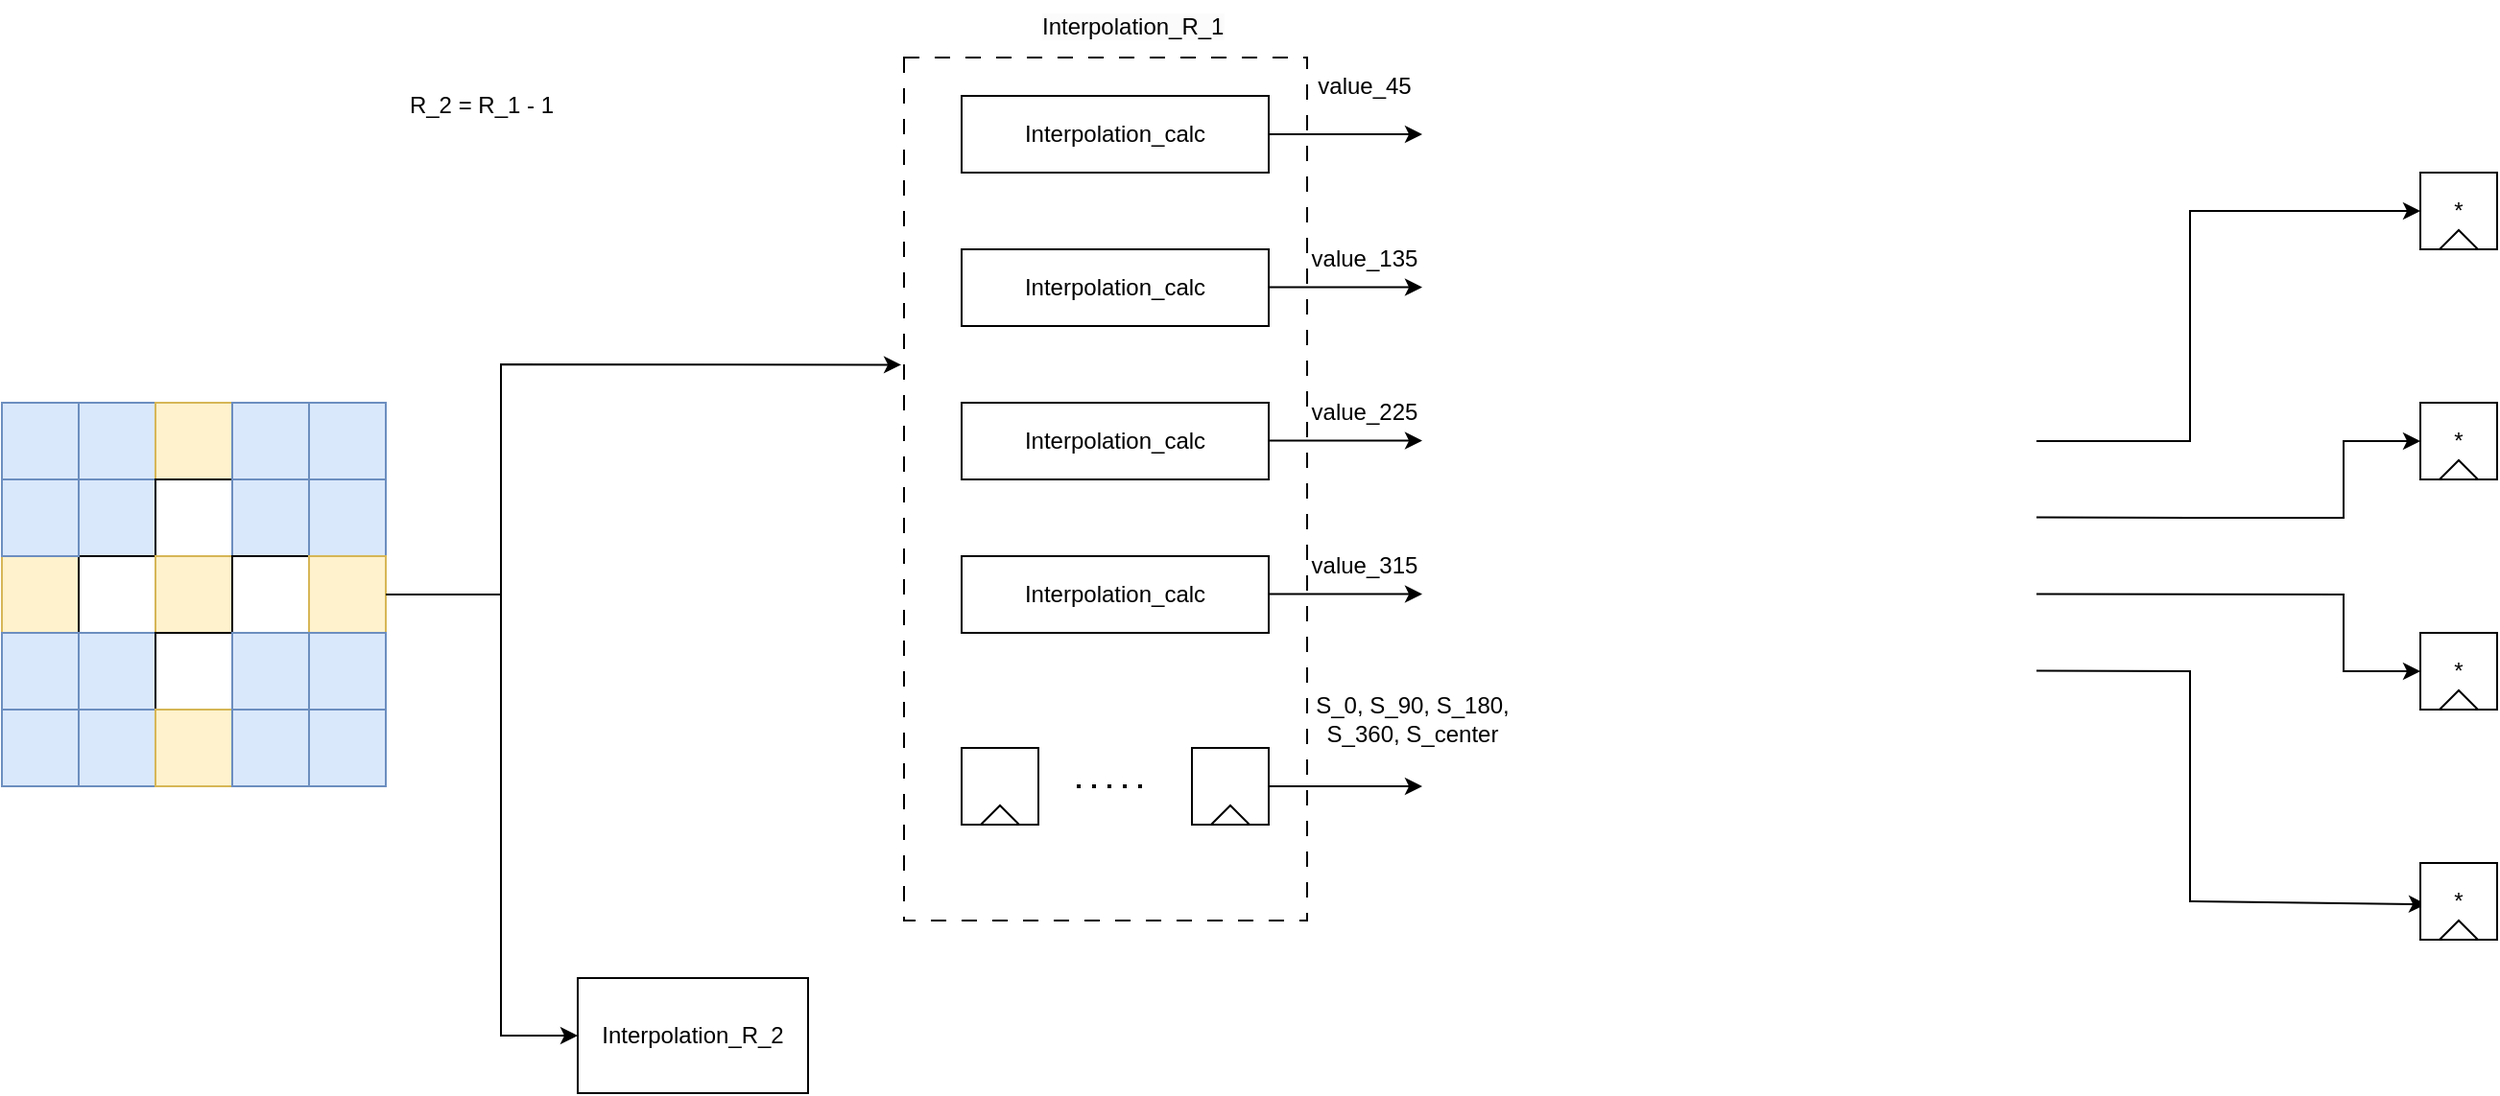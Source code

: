 <mxfile version="26.0.2">
  <diagram name="Page-1" id="bHiY7E8MZXqaX8_W893R">
    <mxGraphModel dx="2170" dy="1773" grid="1" gridSize="10" guides="1" tooltips="1" connect="1" arrows="1" fold="1" page="1" pageScale="1" pageWidth="850" pageHeight="1100" math="0" shadow="0">
      <root>
        <mxCell id="0" />
        <mxCell id="1" parent="0" />
        <mxCell id="ul5OAk2x1ltRjNjxx2wc-6" value="" style="endArrow=classic;html=1;rounded=0;entryX=0;entryY=0.5;entryDx=0;entryDy=0;" edge="1" parent="1" target="ul5OAk2x1ltRjNjxx2wc-93">
          <mxGeometry width="50" height="50" relative="1" as="geometry">
            <mxPoint x="400" y="180" as="sourcePoint" />
            <mxPoint x="480" y="180" as="targetPoint" />
            <Array as="points">
              <mxPoint x="480" y="180" />
              <mxPoint x="480" y="60" />
            </Array>
          </mxGeometry>
        </mxCell>
        <mxCell id="ul5OAk2x1ltRjNjxx2wc-7" value="" style="endArrow=classic;html=1;rounded=0;entryX=0;entryY=0.5;entryDx=0;entryDy=0;" edge="1" parent="1" target="ul5OAk2x1ltRjNjxx2wc-95">
          <mxGeometry width="50" height="50" relative="1" as="geometry">
            <mxPoint x="400" y="219.76" as="sourcePoint" />
            <mxPoint x="480" y="219.76" as="targetPoint" />
            <Array as="points">
              <mxPoint x="480" y="220" />
              <mxPoint x="560" y="220" />
              <mxPoint x="560" y="180" />
            </Array>
          </mxGeometry>
        </mxCell>
        <mxCell id="ul5OAk2x1ltRjNjxx2wc-8" value="" style="endArrow=classic;html=1;rounded=0;entryX=0;entryY=0.5;entryDx=0;entryDy=0;" edge="1" parent="1" target="ul5OAk2x1ltRjNjxx2wc-99">
          <mxGeometry width="50" height="50" relative="1" as="geometry">
            <mxPoint x="400" y="259.76" as="sourcePoint" />
            <mxPoint x="480" y="259.76" as="targetPoint" />
            <Array as="points">
              <mxPoint x="560" y="260" />
              <mxPoint x="560" y="300" />
            </Array>
          </mxGeometry>
        </mxCell>
        <mxCell id="ul5OAk2x1ltRjNjxx2wc-9" value="" style="endArrow=classic;html=1;rounded=0;entryX=0.075;entryY=0.538;entryDx=0;entryDy=0;entryPerimeter=0;" edge="1" parent="1" target="ul5OAk2x1ltRjNjxx2wc-101">
          <mxGeometry width="50" height="50" relative="1" as="geometry">
            <mxPoint x="400" y="299.76" as="sourcePoint" />
            <mxPoint x="480" y="299.76" as="targetPoint" />
            <Array as="points">
              <mxPoint x="480" y="300" />
              <mxPoint x="480" y="420" />
            </Array>
          </mxGeometry>
        </mxCell>
        <mxCell id="ul5OAk2x1ltRjNjxx2wc-10" value="" style="rounded=0;whiteSpace=wrap;html=1;" vertex="1" parent="1">
          <mxGeometry x="-660" y="160" width="40" height="40" as="geometry" />
        </mxCell>
        <mxCell id="ul5OAk2x1ltRjNjxx2wc-11" value="" style="rounded=0;whiteSpace=wrap;html=1;" vertex="1" parent="1">
          <mxGeometry x="-660" y="200" width="40" height="40" as="geometry" />
        </mxCell>
        <mxCell id="ul5OAk2x1ltRjNjxx2wc-12" value="" style="rounded=0;whiteSpace=wrap;html=1;fillColor=#fff2cc;strokeColor=#d6b656;" vertex="1" parent="1">
          <mxGeometry x="-660" y="240" width="40" height="40" as="geometry" />
        </mxCell>
        <mxCell id="ul5OAk2x1ltRjNjxx2wc-13" value="" style="rounded=0;whiteSpace=wrap;html=1;fillColor=#dae8fc;strokeColor=#6c8ebf;" vertex="1" parent="1">
          <mxGeometry x="-660" y="280" width="40" height="40" as="geometry" />
        </mxCell>
        <mxCell id="ul5OAk2x1ltRjNjxx2wc-14" value="" style="rounded=0;whiteSpace=wrap;html=1;fillColor=#dae8fc;strokeColor=#6c8ebf;" vertex="1" parent="1">
          <mxGeometry x="-660" y="320" width="40" height="40" as="geometry" />
        </mxCell>
        <mxCell id="ul5OAk2x1ltRjNjxx2wc-15" value="" style="rounded=0;whiteSpace=wrap;html=1;fillColor=#dae8fc;strokeColor=#6c8ebf;" vertex="1" parent="1">
          <mxGeometry x="-620" y="160" width="40" height="40" as="geometry" />
        </mxCell>
        <mxCell id="ul5OAk2x1ltRjNjxx2wc-16" value="" style="rounded=0;whiteSpace=wrap;html=1;fillColor=#dae8fc;strokeColor=#6c8ebf;" vertex="1" parent="1">
          <mxGeometry x="-620" y="200" width="40" height="40" as="geometry" />
        </mxCell>
        <mxCell id="ul5OAk2x1ltRjNjxx2wc-17" value="" style="rounded=0;whiteSpace=wrap;html=1;" vertex="1" parent="1">
          <mxGeometry x="-620" y="240" width="40" height="40" as="geometry" />
        </mxCell>
        <mxCell id="ul5OAk2x1ltRjNjxx2wc-18" value="" style="rounded=0;whiteSpace=wrap;html=1;fillColor=#dae8fc;strokeColor=#6c8ebf;" vertex="1" parent="1">
          <mxGeometry x="-620" y="280" width="40" height="40" as="geometry" />
        </mxCell>
        <mxCell id="ul5OAk2x1ltRjNjxx2wc-19" value="" style="rounded=0;whiteSpace=wrap;html=1;fillColor=#dae8fc;strokeColor=#6c8ebf;" vertex="1" parent="1">
          <mxGeometry x="-620" y="320" width="40" height="40" as="geometry" />
        </mxCell>
        <mxCell id="ul5OAk2x1ltRjNjxx2wc-20" value="" style="rounded=0;whiteSpace=wrap;html=1;fillColor=#fff2cc;strokeColor=#d6b656;" vertex="1" parent="1">
          <mxGeometry x="-580" y="160" width="40" height="40" as="geometry" />
        </mxCell>
        <mxCell id="ul5OAk2x1ltRjNjxx2wc-21" value="" style="rounded=0;whiteSpace=wrap;html=1;" vertex="1" parent="1">
          <mxGeometry x="-580" y="200" width="40" height="40" as="geometry" />
        </mxCell>
        <mxCell id="ul5OAk2x1ltRjNjxx2wc-22" value="" style="rounded=0;whiteSpace=wrap;html=1;fillColor=#fff2cc;strokeColor=#d6b656;" vertex="1" parent="1">
          <mxGeometry x="-580" y="240" width="40" height="40" as="geometry" />
        </mxCell>
        <mxCell id="ul5OAk2x1ltRjNjxx2wc-23" value="" style="rounded=0;whiteSpace=wrap;html=1;" vertex="1" parent="1">
          <mxGeometry x="-580" y="280" width="40" height="40" as="geometry" />
        </mxCell>
        <mxCell id="ul5OAk2x1ltRjNjxx2wc-24" value="" style="rounded=0;whiteSpace=wrap;html=1;fillColor=#fff2cc;strokeColor=#d6b656;" vertex="1" parent="1">
          <mxGeometry x="-580" y="320" width="40" height="40" as="geometry" />
        </mxCell>
        <mxCell id="ul5OAk2x1ltRjNjxx2wc-25" value="" style="rounded=0;whiteSpace=wrap;html=1;fillColor=#dae8fc;strokeColor=#6c8ebf;" vertex="1" parent="1">
          <mxGeometry x="-540" y="160" width="40" height="40" as="geometry" />
        </mxCell>
        <mxCell id="ul5OAk2x1ltRjNjxx2wc-26" value="" style="rounded=0;whiteSpace=wrap;html=1;fillColor=#dae8fc;strokeColor=#6c8ebf;" vertex="1" parent="1">
          <mxGeometry x="-540" y="200" width="40" height="40" as="geometry" />
        </mxCell>
        <mxCell id="ul5OAk2x1ltRjNjxx2wc-27" value="" style="rounded=0;whiteSpace=wrap;html=1;" vertex="1" parent="1">
          <mxGeometry x="-540" y="240" width="40" height="40" as="geometry" />
        </mxCell>
        <mxCell id="ul5OAk2x1ltRjNjxx2wc-28" value="" style="rounded=0;whiteSpace=wrap;html=1;fillColor=#dae8fc;strokeColor=#6c8ebf;" vertex="1" parent="1">
          <mxGeometry x="-540" y="280" width="40" height="40" as="geometry" />
        </mxCell>
        <mxCell id="ul5OAk2x1ltRjNjxx2wc-29" value="" style="rounded=0;whiteSpace=wrap;html=1;fillColor=#dae8fc;strokeColor=#6c8ebf;" vertex="1" parent="1">
          <mxGeometry x="-540" y="320" width="40" height="40" as="geometry" />
        </mxCell>
        <mxCell id="ul5OAk2x1ltRjNjxx2wc-30" value="" style="rounded=0;whiteSpace=wrap;html=1;fillColor=#dae8fc;strokeColor=#6c8ebf;" vertex="1" parent="1">
          <mxGeometry x="-500" y="160" width="40" height="40" as="geometry" />
        </mxCell>
        <mxCell id="ul5OAk2x1ltRjNjxx2wc-31" value="" style="rounded=0;whiteSpace=wrap;html=1;fillColor=#dae8fc;strokeColor=#6c8ebf;" vertex="1" parent="1">
          <mxGeometry x="-500" y="200" width="40" height="40" as="geometry" />
        </mxCell>
        <mxCell id="ul5OAk2x1ltRjNjxx2wc-32" value="" style="rounded=0;whiteSpace=wrap;html=1;fillColor=#fff2cc;strokeColor=#d6b656;" vertex="1" parent="1">
          <mxGeometry x="-500" y="240" width="40" height="40" as="geometry" />
        </mxCell>
        <mxCell id="ul5OAk2x1ltRjNjxx2wc-33" value="" style="rounded=0;whiteSpace=wrap;html=1;fillColor=#dae8fc;strokeColor=#6c8ebf;" vertex="1" parent="1">
          <mxGeometry x="-500" y="280" width="40" height="40" as="geometry" />
        </mxCell>
        <mxCell id="ul5OAk2x1ltRjNjxx2wc-34" value="" style="rounded=0;whiteSpace=wrap;html=1;fillColor=#dae8fc;strokeColor=#6c8ebf;" vertex="1" parent="1">
          <mxGeometry x="-500" y="320" width="40" height="40" as="geometry" />
        </mxCell>
        <mxCell id="ul5OAk2x1ltRjNjxx2wc-35" value="" style="endArrow=classic;html=1;rounded=0;exitX=1;exitY=0.5;exitDx=0;exitDy=0;entryX=-0.007;entryY=0.356;entryDx=0;entryDy=0;entryPerimeter=0;" edge="1" parent="1" source="ul5OAk2x1ltRjNjxx2wc-32" target="ul5OAk2x1ltRjNjxx2wc-36">
          <mxGeometry width="50" height="50" relative="1" as="geometry">
            <mxPoint x="-380" y="280" as="sourcePoint" />
            <mxPoint x="-360" y="140" as="targetPoint" />
            <Array as="points">
              <mxPoint x="-400" y="260" />
              <mxPoint x="-400" y="140" />
            </Array>
          </mxGeometry>
        </mxCell>
        <mxCell id="ul5OAk2x1ltRjNjxx2wc-36" value="" style="rounded=0;whiteSpace=wrap;html=1;dashed=1;dashPattern=8 8;" vertex="1" parent="1">
          <mxGeometry x="-190" y="-20" width="210" height="450" as="geometry" />
        </mxCell>
        <mxCell id="ul5OAk2x1ltRjNjxx2wc-39" value="Interpolation_R_2" style="rounded=0;whiteSpace=wrap;html=1;" vertex="1" parent="1">
          <mxGeometry x="-360" y="460" width="120" height="60" as="geometry" />
        </mxCell>
        <mxCell id="ul5OAk2x1ltRjNjxx2wc-41" value="" style="endArrow=classic;html=1;rounded=0;exitX=1;exitY=0.5;exitDx=0;exitDy=0;entryX=0;entryY=0.5;entryDx=0;entryDy=0;" edge="1" parent="1" source="ul5OAk2x1ltRjNjxx2wc-32" target="ul5OAk2x1ltRjNjxx2wc-39">
          <mxGeometry width="50" height="50" relative="1" as="geometry">
            <mxPoint x="-380" y="310" as="sourcePoint" />
            <mxPoint x="-330" y="260" as="targetPoint" />
            <Array as="points">
              <mxPoint x="-400" y="260" />
              <mxPoint x="-400" y="360" />
              <mxPoint x="-400" y="490" />
            </Array>
          </mxGeometry>
        </mxCell>
        <mxCell id="ul5OAk2x1ltRjNjxx2wc-44" value="R_2 = R_1 - 1" style="text;html=1;align=center;verticalAlign=middle;whiteSpace=wrap;rounded=0;" vertex="1" parent="1">
          <mxGeometry x="-470" y="-10" width="120" height="30" as="geometry" />
        </mxCell>
        <mxCell id="ul5OAk2x1ltRjNjxx2wc-46" value="Interpolation_calc" style="rounded=0;whiteSpace=wrap;html=1;" vertex="1" parent="1">
          <mxGeometry x="-160" width="160" height="40" as="geometry" />
        </mxCell>
        <mxCell id="ul5OAk2x1ltRjNjxx2wc-47" value="" style="rounded=0;whiteSpace=wrap;html=1;fillColor=#dae8fc;strokeColor=#6c8ebf;" vertex="1" parent="1">
          <mxGeometry x="-660" y="160" width="40" height="40" as="geometry" />
        </mxCell>
        <mxCell id="ul5OAk2x1ltRjNjxx2wc-48" value="" style="rounded=0;whiteSpace=wrap;html=1;fillColor=#dae8fc;strokeColor=#6c8ebf;" vertex="1" parent="1">
          <mxGeometry x="-660" y="200" width="40" height="40" as="geometry" />
        </mxCell>
        <mxCell id="ul5OAk2x1ltRjNjxx2wc-49" value="Interpolation_calc" style="rounded=0;whiteSpace=wrap;html=1;" vertex="1" parent="1">
          <mxGeometry x="-160" y="80" width="160" height="40" as="geometry" />
        </mxCell>
        <mxCell id="ul5OAk2x1ltRjNjxx2wc-50" value="Interpolation_calc" style="rounded=0;whiteSpace=wrap;html=1;" vertex="1" parent="1">
          <mxGeometry x="-160" y="160" width="160" height="40" as="geometry" />
        </mxCell>
        <mxCell id="ul5OAk2x1ltRjNjxx2wc-51" value="Interpolation_calc" style="rounded=0;whiteSpace=wrap;html=1;" vertex="1" parent="1">
          <mxGeometry x="-160" y="240" width="160" height="40" as="geometry" />
        </mxCell>
        <mxCell id="ul5OAk2x1ltRjNjxx2wc-61" value="" style="group" vertex="1" connectable="0" parent="1">
          <mxGeometry x="-160" y="340" width="40" height="40" as="geometry" />
        </mxCell>
        <mxCell id="ul5OAk2x1ltRjNjxx2wc-45" value="" style="rounded=0;whiteSpace=wrap;html=1;" vertex="1" parent="ul5OAk2x1ltRjNjxx2wc-61">
          <mxGeometry width="40" height="40" as="geometry" />
        </mxCell>
        <mxCell id="ul5OAk2x1ltRjNjxx2wc-60" value="" style="triangle;whiteSpace=wrap;html=1;direction=north;" vertex="1" parent="ul5OAk2x1ltRjNjxx2wc-61">
          <mxGeometry x="10" y="30" width="20" height="10" as="geometry" />
        </mxCell>
        <mxCell id="ul5OAk2x1ltRjNjxx2wc-65" value="" style="group" vertex="1" connectable="0" parent="1">
          <mxGeometry x="-40" y="340" width="40" height="40" as="geometry" />
        </mxCell>
        <mxCell id="ul5OAk2x1ltRjNjxx2wc-66" value="" style="rounded=0;whiteSpace=wrap;html=1;" vertex="1" parent="ul5OAk2x1ltRjNjxx2wc-65">
          <mxGeometry width="40" height="40" as="geometry" />
        </mxCell>
        <mxCell id="ul5OAk2x1ltRjNjxx2wc-67" value="" style="triangle;whiteSpace=wrap;html=1;direction=north;" vertex="1" parent="ul5OAk2x1ltRjNjxx2wc-65">
          <mxGeometry x="10" y="30" width="20" height="10" as="geometry" />
        </mxCell>
        <mxCell id="ul5OAk2x1ltRjNjxx2wc-68" value="" style="endArrow=none;dashed=1;html=1;dashPattern=1 3;strokeWidth=2;rounded=0;" edge="1" parent="ul5OAk2x1ltRjNjxx2wc-65">
          <mxGeometry width="50" height="50" relative="1" as="geometry">
            <mxPoint x="-60" y="20" as="sourcePoint" />
            <mxPoint x="-20" y="20" as="targetPoint" />
          </mxGeometry>
        </mxCell>
        <mxCell id="ul5OAk2x1ltRjNjxx2wc-70" value="" style="endArrow=classic;html=1;rounded=0;exitX=1;exitY=0.5;exitDx=0;exitDy=0;" edge="1" parent="1" source="ul5OAk2x1ltRjNjxx2wc-46">
          <mxGeometry width="50" height="50" relative="1" as="geometry">
            <mxPoint x="200" y="150" as="sourcePoint" />
            <mxPoint x="80" y="20" as="targetPoint" />
          </mxGeometry>
        </mxCell>
        <mxCell id="ul5OAk2x1ltRjNjxx2wc-71" value="" style="endArrow=classic;html=1;rounded=0;exitX=1;exitY=0.5;exitDx=0;exitDy=0;" edge="1" parent="1">
          <mxGeometry width="50" height="50" relative="1" as="geometry">
            <mxPoint y="99.8" as="sourcePoint" />
            <mxPoint x="80" y="99.8" as="targetPoint" />
          </mxGeometry>
        </mxCell>
        <mxCell id="ul5OAk2x1ltRjNjxx2wc-72" value="" style="endArrow=classic;html=1;rounded=0;exitX=1;exitY=0.5;exitDx=0;exitDy=0;" edge="1" parent="1">
          <mxGeometry width="50" height="50" relative="1" as="geometry">
            <mxPoint y="179.8" as="sourcePoint" />
            <mxPoint x="80" y="179.8" as="targetPoint" />
          </mxGeometry>
        </mxCell>
        <mxCell id="ul5OAk2x1ltRjNjxx2wc-73" value="" style="endArrow=classic;html=1;rounded=0;exitX=1;exitY=0.5;exitDx=0;exitDy=0;" edge="1" parent="1">
          <mxGeometry width="50" height="50" relative="1" as="geometry">
            <mxPoint y="259.8" as="sourcePoint" />
            <mxPoint x="80" y="259.8" as="targetPoint" />
          </mxGeometry>
        </mxCell>
        <mxCell id="ul5OAk2x1ltRjNjxx2wc-74" value="value_45&lt;span style=&quot;color: rgba(0, 0, 0, 0); font-family: monospace; font-size: 0px; text-align: start; text-wrap-mode: nowrap;&quot;&gt;%3CmxGraphModel%3E%3Croot%3E%3CmxCell%20id%3D%220%22%2F%3E%3CmxCell%20id%3D%221%22%20parent%3D%220%22%2F%3E%3CmxCell%20id%3D%222%22%20value%3D%22%22%20style%3D%22endArrow%3Dclassic%3Bhtml%3D1%3Brounded%3D0%3BexitX%3D1%3BexitY%3D0.5%3BexitDx%3D0%3BexitDy%3D0%3B%22%20edge%3D%221%22%20parent%3D%221%22%3E%3CmxGeometry%20width%3D%2250%22%20height%3D%2250%22%20relative%3D%221%22%20as%3D%22geometry%22%3E%3CmxPoint%20y%3D%22179.8%22%20as%3D%22sourcePoint%22%2F%3E%3CmxPoint%20x%3D%2280%22%20y%3D%22179.8%22%20as%3D%22targetPoint%22%2F%3E%3C%2FmxGeometry%3E%3C%2FmxCell%3E%3C%2Froot%3E%3C%2FmxGraphModel%3E&lt;/span&gt;" style="text;html=1;align=center;verticalAlign=middle;whiteSpace=wrap;rounded=0;" vertex="1" parent="1">
          <mxGeometry x="20" y="-20" width="60" height="30" as="geometry" />
        </mxCell>
        <mxCell id="ul5OAk2x1ltRjNjxx2wc-75" value="value_135&lt;span style=&quot;color: rgba(0, 0, 0, 0); font-family: monospace; font-size: 0px; text-align: start; text-wrap-mode: nowrap;&quot;&gt;%3CmxGraphModel%3E%3Croot%3E%3CmxCell%20id%3D%220%22%2F%3E%3CmxCell%20id%3D%221%22%20parent%3D%220%22%2F%3E%3CmxCell%20id%3D%222%22%20value%3D%22%22%20style%3D%22endArrow%3Dclassic%3Bhtml%3D1%3Brounded%3D0%3BexitX%3D1%3BexitY%3D0.5%3BexitDx%3D0%3BexitDy%3D0%3B%22%20edge%3D%221%22%20parent%3D%221%22%3E%3CmxGeometry%20width%3D%2250%22%20height%3D%2250%22%20relative%3D%221%22%20as%3D%22geometry%22%3E%3CmxPoint%20y%3D%22179.8%22%20as%3D%22sourcePoint%22%2F%3E%3CmxPoint%20x%3D%2280%22%20y%3D%22179.8%22%20as%3D%22targetPoint%22%2F%3E%3C%2FmxGeometry%3E%3C%2FmxCell%3E%3C%2Froot%3E%3C%2FmxGraphModel%3E&lt;/span&gt;" style="text;html=1;align=center;verticalAlign=middle;whiteSpace=wrap;rounded=0;" vertex="1" parent="1">
          <mxGeometry x="20" y="70" width="60" height="30" as="geometry" />
        </mxCell>
        <mxCell id="ul5OAk2x1ltRjNjxx2wc-77" value="value_22&lt;span style=&quot;color: rgba(0, 0, 0, 0); font-family: monospace; font-size: 0px; text-align: start; text-wrap-mode: nowrap;&quot;&gt;%3CmxGraphModel%3E%3Croot%3E%3CmxCell%20id%3D%220%22%2F%3E%3CmxCell%20id%3D%221%22%20parent%3D%220%22%2F%3E%3CmxCell%20id%3D%222%22%20value%3D%22value_135%26lt%3Bspan%20style%3D%26quot%3Bcolor%3A%20rgba(0%2C%200%2C%200%2C%200)%3B%20font-family%3A%20monospace%3B%20font-size%3A%200px%3B%20text-align%3A%20start%3B%20text-wrap-mode%3A%20nowrap%3B%26quot%3B%26gt%3B%253CmxGraphModel%253E%253Croot%253E%253CmxCell%2520id%253D%25220%2522%252F%253E%253CmxCell%2520id%253D%25221%2522%2520parent%253D%25220%2522%252F%253E%253CmxCell%2520id%253D%25222%2522%2520value%253D%2522%2522%2520style%253D%2522endArrow%253Dclassic%253Bhtml%253D1%253Brounded%253D0%253BexitX%253D1%253BexitY%253D0.5%253BexitDx%253D0%253BexitDy%253D0%253B%2522%2520edge%253D%25221%2522%2520parent%253D%25221%2522%253E%253CmxGeometry%2520width%253D%252250%2522%2520height%253D%252250%2522%2520relative%253D%25221%2522%2520as%253D%2522geometry%2522%253E%253CmxPoint%2520y%253D%2522179.8%2522%2520as%253D%2522sourcePoint%2522%252F%253E%253CmxPoint%2520x%253D%252280%2522%2520y%253D%2522179.8%2522%2520as%253D%2522targetPoint%2522%252F%253E%253C%252FmxGeometry%253E%253C%252FmxCell%253E%253C%252Froot%253E%253C%252FmxGraphModel%253E%26lt%3B%2Fspan%26gt%3B%22%20style%3D%22text%3Bhtml%3D1%3Balign%3Dcenter%3BverticalAlign%3Dmiddle%3BwhiteSpace%3Dwrap%3Brounded%3D0%3B%22%20vertex%3D%221%22%20parent%3D%221%22%3E%3CmxGeometry%20x%3D%2220%22%20y%3D%2270%22%20width%3D%2260%22%20height%3D%2230%22%20as%3D%22geometry%22%2F%3E%3C%2FmxCell%3E%3C%2Froot%3E%3C%2FmxGraphModel%3E&lt;/span&gt;5&lt;span style=&quot;color: rgba(0, 0, 0, 0); font-family: monospace; font-size: 0px; text-align: start; text-wrap-mode: nowrap;&quot;&gt;%3CmxGraphModel%3E%3Croot%3E%3CmxCell%20id%3D%220%22%2F%3E%3CmxCell%20id%3D%221%22%20parent%3D%220%22%2F%3E%3CmxCell%20id%3D%222%22%20value%3D%22%22%20style%3D%22endArrow%3Dclassic%3Bhtml%3D1%3Brounded%3D0%3BexitX%3D1%3BexitY%3D0.5%3BexitDx%3D0%3BexitDy%3D0%3B%22%20edge%3D%221%22%20parent%3D%221%22%3E%3CmxGeometry%20width%3D%2250%22%20height%3D%2250%22%20relative%3D%221%22%20as%3D%22geometry%22%3E%3CmxPoint%20y%3D%22179.8%22%20as%3D%22sourcePoint%22%2F%3E%3CmxPoint%20x%3D%2280%22%20y%3D%22179.8%22%20as%3D%22targetPoint%22%2F%3E%3C%2FmxGeometry%3E%3C%2FmxCell%3E%3C%2Froot%3E%3C%2FmxGraphMod&lt;/span&gt;" style="text;html=1;align=center;verticalAlign=middle;whiteSpace=wrap;rounded=0;" vertex="1" parent="1">
          <mxGeometry x="20" y="150" width="60" height="30" as="geometry" />
        </mxCell>
        <mxCell id="ul5OAk2x1ltRjNjxx2wc-78" value="value_315&lt;span style=&quot;color: rgba(0, 0, 0, 0); font-family: monospace; font-size: 0px; text-align: start; text-wrap-mode: nowrap;&quot;&gt;%3CmxGraphModel%3E%3Croot%3E%3CmxCell%20id%3D%220%22%2F%3E%3CmxCell%20id%3D%221%22%20parent%3D%220%22%2F%3E%3CmxCell%20id%3D%222%22%20value%3D%22%22%20style%3D%22endArrow%3Dclassic%3Bhtml%3D1%3Brounded%3D0%3BexitX%3D1%3BexitY%3D0.5%3BexitDx%3D0%3BexitDy%3D0%3B%22%20edge%3D%221%22%20parent%3D%221%22%3E%3CmxGeometry%20width%3D%2250%22%20height%3D%2250%22%20relative%3D%221%22%20as%3D%22geometry%22%3E%3CmxPoint%20y%3D%22179.8%22%20as%3D%22sourcePoint%22%2F%3E%3CmxPoint%20x%3D%2280%22%20y%3D%22179.8%22%20as%3D%22targetPoint%22%2F%3E%3C%2FmxGeometry%3E%3C%2FmxCell%3E%3C%2Froot%3E%3C%2FmxGraphModel%3E&lt;/span&gt;" style="text;html=1;align=center;verticalAlign=middle;whiteSpace=wrap;rounded=0;" vertex="1" parent="1">
          <mxGeometry x="20" y="230" width="60" height="30" as="geometry" />
        </mxCell>
        <mxCell id="ul5OAk2x1ltRjNjxx2wc-79" value="" style="endArrow=classic;html=1;rounded=0;exitX=1;exitY=0.5;exitDx=0;exitDy=0;" edge="1" parent="1" source="ul5OAk2x1ltRjNjxx2wc-66">
          <mxGeometry width="50" height="50" relative="1" as="geometry">
            <mxPoint x="80" y="400" as="sourcePoint" />
            <mxPoint x="80" y="360" as="targetPoint" />
          </mxGeometry>
        </mxCell>
        <mxCell id="ul5OAk2x1ltRjNjxx2wc-81" value="S_0, S_90, S_180, S_360, S_center" style="text;html=1;align=center;verticalAlign=middle;whiteSpace=wrap;rounded=0;" vertex="1" parent="1">
          <mxGeometry x="10" y="310" width="130" height="30" as="geometry" />
        </mxCell>
        <mxCell id="ul5OAk2x1ltRjNjxx2wc-93" value="*" style="rounded=0;whiteSpace=wrap;html=1;" vertex="1" parent="1">
          <mxGeometry x="600" y="40" width="40" height="40" as="geometry" />
        </mxCell>
        <mxCell id="ul5OAk2x1ltRjNjxx2wc-94" value="" style="triangle;whiteSpace=wrap;html=1;direction=north;" vertex="1" parent="1">
          <mxGeometry x="610" y="70" width="20" height="10" as="geometry" />
        </mxCell>
        <mxCell id="ul5OAk2x1ltRjNjxx2wc-95" value="*" style="rounded=0;whiteSpace=wrap;html=1;" vertex="1" parent="1">
          <mxGeometry x="600" y="160" width="40" height="40" as="geometry" />
        </mxCell>
        <mxCell id="ul5OAk2x1ltRjNjxx2wc-96" value="" style="triangle;whiteSpace=wrap;html=1;direction=north;" vertex="1" parent="1">
          <mxGeometry x="610" y="190" width="20" height="10" as="geometry" />
        </mxCell>
        <mxCell id="ul5OAk2x1ltRjNjxx2wc-98" value="&lt;span style=&quot;color: rgb(0, 0, 0); font-family: Helvetica; font-size: 12px; font-style: normal; font-variant-ligatures: normal; font-variant-caps: normal; font-weight: 400; letter-spacing: normal; orphans: 2; text-align: center; text-indent: 0px; text-transform: none; widows: 2; word-spacing: 0px; -webkit-text-stroke-width: 0px; white-space: normal; background-color: rgb(251, 251, 251); text-decoration-thickness: initial; text-decoration-style: initial; text-decoration-color: initial; display: inline !important; float: none;&quot;&gt;Interpolation_R_1&lt;/span&gt;" style="text;whiteSpace=wrap;html=1;" vertex="1" parent="1">
          <mxGeometry x="-120" y="-50" width="100" height="30" as="geometry" />
        </mxCell>
        <mxCell id="ul5OAk2x1ltRjNjxx2wc-99" value="*" style="rounded=0;whiteSpace=wrap;html=1;" vertex="1" parent="1">
          <mxGeometry x="600" y="280" width="40" height="40" as="geometry" />
        </mxCell>
        <mxCell id="ul5OAk2x1ltRjNjxx2wc-100" value="" style="triangle;whiteSpace=wrap;html=1;direction=north;" vertex="1" parent="1">
          <mxGeometry x="610" y="310" width="20" height="10" as="geometry" />
        </mxCell>
        <mxCell id="ul5OAk2x1ltRjNjxx2wc-101" value="*" style="rounded=0;whiteSpace=wrap;html=1;" vertex="1" parent="1">
          <mxGeometry x="600" y="400" width="40" height="40" as="geometry" />
        </mxCell>
        <mxCell id="ul5OAk2x1ltRjNjxx2wc-102" value="" style="triangle;whiteSpace=wrap;html=1;direction=north;" vertex="1" parent="1">
          <mxGeometry x="610" y="430" width="20" height="10" as="geometry" />
        </mxCell>
      </root>
    </mxGraphModel>
  </diagram>
</mxfile>
